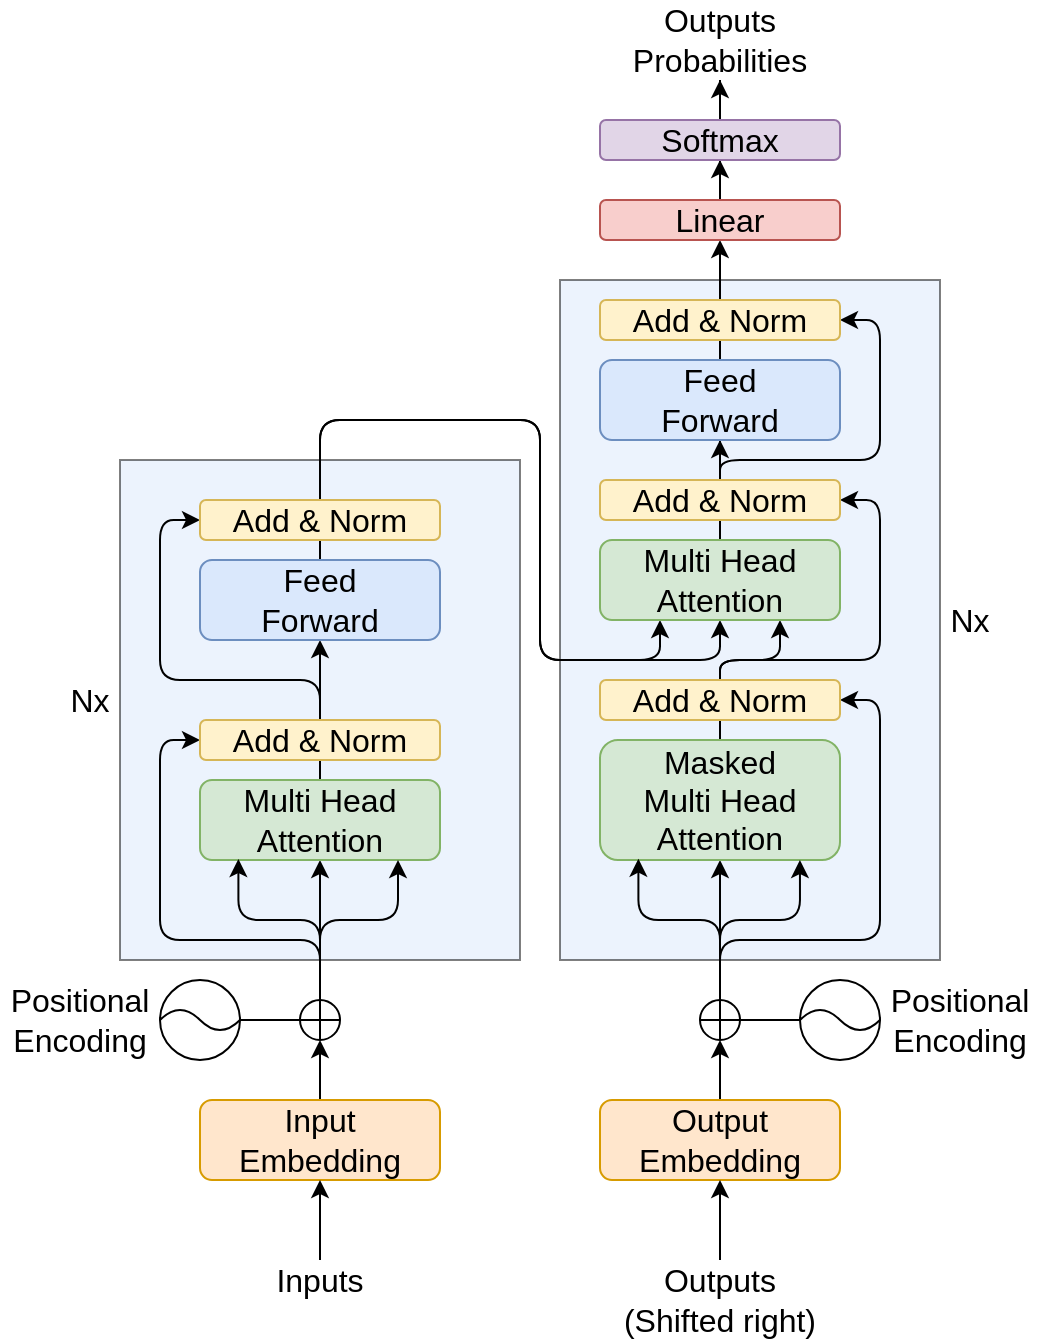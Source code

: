 <mxfile version="28.1.1">
  <diagram name="Page-1" id="ps0KP391LS-fetbrkxqi">
    <mxGraphModel dx="867" dy="1568" grid="1" gridSize="10" guides="1" tooltips="1" connect="1" arrows="1" fold="1" page="1" pageScale="1" pageWidth="850" pageHeight="1100" math="0" shadow="0">
      <root>
        <mxCell id="0" />
        <mxCell id="1" parent="0" />
        <mxCell id="hlyBN0UT4tkxUrIXFMqf-16" style="edgeStyle=orthogonalEdgeStyle;rounded=0;orthogonalLoop=1;jettySize=auto;html=1;entryX=0.5;entryY=1;entryDx=0;entryDy=0;" edge="1" parent="1" source="hlyBN0UT4tkxUrIXFMqf-1" target="hlyBN0UT4tkxUrIXFMqf-7">
          <mxGeometry relative="1" as="geometry" />
        </mxCell>
        <mxCell id="hlyBN0UT4tkxUrIXFMqf-1" value="&lt;font style=&quot;font-size: 16px;&quot;&gt;Input Embedding&lt;/font&gt;" style="rounded=1;whiteSpace=wrap;html=1;fillColor=#ffe6cc;strokeColor=#d79b00;" vertex="1" parent="1">
          <mxGeometry x="160" y="400" width="120" height="40" as="geometry" />
        </mxCell>
        <mxCell id="hlyBN0UT4tkxUrIXFMqf-17" style="edgeStyle=orthogonalEdgeStyle;rounded=0;orthogonalLoop=1;jettySize=auto;html=1;entryX=0.5;entryY=1;entryDx=0;entryDy=0;" edge="1" parent="1" source="hlyBN0UT4tkxUrIXFMqf-2" target="hlyBN0UT4tkxUrIXFMqf-10">
          <mxGeometry relative="1" as="geometry" />
        </mxCell>
        <mxCell id="hlyBN0UT4tkxUrIXFMqf-36" value="" style="rounded=0;whiteSpace=wrap;html=1;opacity=50;glass=0;shadow=0;fillColor=#dae8fc;strokeColor=#000000;" vertex="1" parent="1">
          <mxGeometry x="120" y="80" width="200" height="250" as="geometry" />
        </mxCell>
        <mxCell id="hlyBN0UT4tkxUrIXFMqf-2" value="&lt;font style=&quot;font-size: 16px;&quot;&gt;Output Embedding&lt;/font&gt;" style="rounded=1;whiteSpace=wrap;html=1;fillColor=#ffe6cc;strokeColor=#d79b00;" vertex="1" parent="1">
          <mxGeometry x="360" y="400" width="120" height="40" as="geometry" />
        </mxCell>
        <mxCell id="hlyBN0UT4tkxUrIXFMqf-5" style="edgeStyle=orthogonalEdgeStyle;rounded=0;orthogonalLoop=1;jettySize=auto;html=1;entryX=0.5;entryY=1;entryDx=0;entryDy=0;" edge="1" parent="1" source="hlyBN0UT4tkxUrIXFMqf-3" target="hlyBN0UT4tkxUrIXFMqf-1">
          <mxGeometry relative="1" as="geometry" />
        </mxCell>
        <mxCell id="hlyBN0UT4tkxUrIXFMqf-3" value="&lt;font style=&quot;font-size: 16px;&quot;&gt;Inputs&lt;/font&gt;" style="text;html=1;align=center;verticalAlign=middle;whiteSpace=wrap;rounded=0;" vertex="1" parent="1">
          <mxGeometry x="190" y="480" width="60" height="20" as="geometry" />
        </mxCell>
        <mxCell id="hlyBN0UT4tkxUrIXFMqf-59" value="" style="rounded=0;whiteSpace=wrap;html=1;opacity=50;glass=0;shadow=0;fillColor=#dae8fc;strokeColor=#000000;" vertex="1" parent="1">
          <mxGeometry x="340" y="-10" width="190" height="340" as="geometry" />
        </mxCell>
        <mxCell id="hlyBN0UT4tkxUrIXFMqf-6" style="edgeStyle=orthogonalEdgeStyle;rounded=0;orthogonalLoop=1;jettySize=auto;html=1;entryX=0.5;entryY=1;entryDx=0;entryDy=0;" edge="1" parent="1" source="hlyBN0UT4tkxUrIXFMqf-4" target="hlyBN0UT4tkxUrIXFMqf-2">
          <mxGeometry relative="1" as="geometry" />
        </mxCell>
        <mxCell id="hlyBN0UT4tkxUrIXFMqf-4" value="&lt;span style=&quot;font-size: 16px;&quot;&gt;Outputs&lt;/span&gt;&lt;div&gt;&lt;span style=&quot;font-size: 16px;&quot;&gt;(Shifted right)&lt;/span&gt;&lt;/div&gt;" style="text;html=1;align=center;verticalAlign=middle;whiteSpace=wrap;rounded=0;" vertex="1" parent="1">
          <mxGeometry x="360" y="480" width="120" height="40" as="geometry" />
        </mxCell>
        <mxCell id="hlyBN0UT4tkxUrIXFMqf-26" style="edgeStyle=orthogonalEdgeStyle;rounded=1;orthogonalLoop=1;jettySize=auto;html=1;entryX=0.5;entryY=1;entryDx=0;entryDy=0;curved=0;" edge="1" parent="1" source="hlyBN0UT4tkxUrIXFMqf-7" target="hlyBN0UT4tkxUrIXFMqf-22">
          <mxGeometry relative="1" as="geometry" />
        </mxCell>
        <mxCell id="hlyBN0UT4tkxUrIXFMqf-45" style="edgeStyle=orthogonalEdgeStyle;rounded=1;orthogonalLoop=1;jettySize=auto;html=1;entryX=0;entryY=0.5;entryDx=0;entryDy=0;curved=0;" edge="1" parent="1" source="hlyBN0UT4tkxUrIXFMqf-7" target="hlyBN0UT4tkxUrIXFMqf-23">
          <mxGeometry relative="1" as="geometry">
            <Array as="points">
              <mxPoint x="220" y="320" />
              <mxPoint x="140" y="320" />
              <mxPoint x="140" y="220" />
            </Array>
          </mxGeometry>
        </mxCell>
        <mxCell id="hlyBN0UT4tkxUrIXFMqf-7" value="" style="shape=orEllipse;perimeter=ellipsePerimeter;whiteSpace=wrap;html=1;backgroundOutline=1;" vertex="1" parent="1">
          <mxGeometry x="210" y="350" width="20" height="20" as="geometry" />
        </mxCell>
        <mxCell id="hlyBN0UT4tkxUrIXFMqf-39" style="edgeStyle=orthogonalEdgeStyle;rounded=1;orthogonalLoop=1;jettySize=auto;html=1;entryX=0.5;entryY=1;entryDx=0;entryDy=0;curved=0;" edge="1" parent="1" source="hlyBN0UT4tkxUrIXFMqf-10" target="hlyBN0UT4tkxUrIXFMqf-37">
          <mxGeometry relative="1" as="geometry" />
        </mxCell>
        <mxCell id="hlyBN0UT4tkxUrIXFMqf-49" style="edgeStyle=orthogonalEdgeStyle;rounded=1;orthogonalLoop=1;jettySize=auto;html=1;entryX=1;entryY=0.5;entryDx=0;entryDy=0;curved=0;" edge="1" parent="1" source="hlyBN0UT4tkxUrIXFMqf-10" target="hlyBN0UT4tkxUrIXFMqf-46">
          <mxGeometry relative="1" as="geometry">
            <Array as="points">
              <mxPoint x="420" y="320" />
              <mxPoint x="500" y="320" />
              <mxPoint x="500" y="200" />
            </Array>
          </mxGeometry>
        </mxCell>
        <mxCell id="hlyBN0UT4tkxUrIXFMqf-10" value="" style="shape=orEllipse;perimeter=ellipsePerimeter;whiteSpace=wrap;html=1;backgroundOutline=1;" vertex="1" parent="1">
          <mxGeometry x="410" y="350" width="20" height="20" as="geometry" />
        </mxCell>
        <mxCell id="hlyBN0UT4tkxUrIXFMqf-18" style="edgeStyle=orthogonalEdgeStyle;rounded=0;orthogonalLoop=1;jettySize=auto;html=1;entryX=0;entryY=0.5;entryDx=0;entryDy=0;endArrow=none;endFill=0;" edge="1" parent="1" source="hlyBN0UT4tkxUrIXFMqf-11" target="hlyBN0UT4tkxUrIXFMqf-7">
          <mxGeometry relative="1" as="geometry" />
        </mxCell>
        <mxCell id="hlyBN0UT4tkxUrIXFMqf-11" value="" style="ellipse;whiteSpace=wrap;html=1;aspect=fixed;" vertex="1" parent="1">
          <mxGeometry x="140" y="340" width="40" height="40" as="geometry" />
        </mxCell>
        <mxCell id="hlyBN0UT4tkxUrIXFMqf-19" style="edgeStyle=orthogonalEdgeStyle;rounded=0;orthogonalLoop=1;jettySize=auto;html=1;entryX=1;entryY=0.5;entryDx=0;entryDy=0;endArrow=none;endFill=0;" edge="1" parent="1" source="hlyBN0UT4tkxUrIXFMqf-12" target="hlyBN0UT4tkxUrIXFMqf-10">
          <mxGeometry relative="1" as="geometry" />
        </mxCell>
        <mxCell id="hlyBN0UT4tkxUrIXFMqf-12" value="" style="ellipse;whiteSpace=wrap;html=1;aspect=fixed;" vertex="1" parent="1">
          <mxGeometry x="460" y="340" width="40" height="40" as="geometry" />
        </mxCell>
        <mxCell id="hlyBN0UT4tkxUrIXFMqf-14" value="" style="endArrow=none;html=1;rounded=0;exitX=0;exitY=0.5;exitDx=0;exitDy=0;entryX=1;entryY=0.5;entryDx=0;entryDy=0;curved=1;" edge="1" parent="1" source="hlyBN0UT4tkxUrIXFMqf-11" target="hlyBN0UT4tkxUrIXFMqf-11">
          <mxGeometry width="50" height="50" relative="1" as="geometry">
            <mxPoint x="400" y="350" as="sourcePoint" />
            <mxPoint x="450" y="300" as="targetPoint" />
            <Array as="points">
              <mxPoint x="150" y="350" />
              <mxPoint x="170" y="370" />
            </Array>
          </mxGeometry>
        </mxCell>
        <mxCell id="hlyBN0UT4tkxUrIXFMqf-15" value="" style="endArrow=none;html=1;rounded=0;exitX=0;exitY=0.5;exitDx=0;exitDy=0;entryX=1;entryY=0.5;entryDx=0;entryDy=0;curved=1;" edge="1" parent="1">
          <mxGeometry width="50" height="50" relative="1" as="geometry">
            <mxPoint x="460" y="360" as="sourcePoint" />
            <mxPoint x="500" y="360" as="targetPoint" />
            <Array as="points">
              <mxPoint x="470" y="350" />
              <mxPoint x="490" y="370" />
            </Array>
          </mxGeometry>
        </mxCell>
        <mxCell id="hlyBN0UT4tkxUrIXFMqf-20" value="&lt;font style=&quot;font-size: 16px;&quot;&gt;Positional Encoding&lt;/font&gt;" style="text;html=1;align=center;verticalAlign=middle;whiteSpace=wrap;rounded=0;" vertex="1" parent="1">
          <mxGeometry x="60" y="345" width="80" height="30" as="geometry" />
        </mxCell>
        <mxCell id="hlyBN0UT4tkxUrIXFMqf-21" value="&lt;font style=&quot;font-size: 16px;&quot;&gt;Positional Encoding&lt;/font&gt;" style="text;html=1;align=center;verticalAlign=middle;whiteSpace=wrap;rounded=0;" vertex="1" parent="1">
          <mxGeometry x="500" y="345" width="80" height="30" as="geometry" />
        </mxCell>
        <mxCell id="hlyBN0UT4tkxUrIXFMqf-32" style="edgeStyle=orthogonalEdgeStyle;rounded=0;orthogonalLoop=1;jettySize=auto;html=1;exitX=0.5;exitY=0;exitDx=0;exitDy=0;entryX=0.5;entryY=1;entryDx=0;entryDy=0;endArrow=none;endFill=0;" edge="1" parent="1" source="hlyBN0UT4tkxUrIXFMqf-22" target="hlyBN0UT4tkxUrIXFMqf-23">
          <mxGeometry relative="1" as="geometry" />
        </mxCell>
        <mxCell id="hlyBN0UT4tkxUrIXFMqf-22" value="&lt;font style=&quot;font-size: 16px;&quot;&gt;Multi Head&lt;br&gt;Attention&lt;/font&gt;" style="rounded=1;whiteSpace=wrap;html=1;fillColor=#d5e8d4;strokeColor=#82b366;" vertex="1" parent="1">
          <mxGeometry x="160" y="240" width="120" height="40" as="geometry" />
        </mxCell>
        <mxCell id="hlyBN0UT4tkxUrIXFMqf-33" style="edgeStyle=orthogonalEdgeStyle;rounded=0;orthogonalLoop=1;jettySize=auto;html=1;entryX=0.5;entryY=1;entryDx=0;entryDy=0;" edge="1" parent="1" source="hlyBN0UT4tkxUrIXFMqf-23" target="hlyBN0UT4tkxUrIXFMqf-24">
          <mxGeometry relative="1" as="geometry" />
        </mxCell>
        <mxCell id="hlyBN0UT4tkxUrIXFMqf-71" style="edgeStyle=orthogonalEdgeStyle;rounded=1;orthogonalLoop=1;jettySize=auto;html=1;entryX=0;entryY=0.5;entryDx=0;entryDy=0;curved=0;" edge="1" parent="1" source="hlyBN0UT4tkxUrIXFMqf-23" target="hlyBN0UT4tkxUrIXFMqf-25">
          <mxGeometry relative="1" as="geometry">
            <Array as="points">
              <mxPoint x="220" y="190" />
              <mxPoint x="140" y="190" />
              <mxPoint x="140" y="110" />
            </Array>
          </mxGeometry>
        </mxCell>
        <mxCell id="hlyBN0UT4tkxUrIXFMqf-23" value="&lt;span style=&quot;font-size: 16px;&quot;&gt;Add &amp;amp; Norm&lt;/span&gt;" style="rounded=1;whiteSpace=wrap;html=1;fillColor=#fff2cc;strokeColor=#d6b656;" vertex="1" parent="1">
          <mxGeometry x="160" y="210" width="120" height="20" as="geometry" />
        </mxCell>
        <mxCell id="hlyBN0UT4tkxUrIXFMqf-35" style="edgeStyle=orthogonalEdgeStyle;rounded=0;orthogonalLoop=1;jettySize=auto;html=1;exitX=0.5;exitY=0;exitDx=0;exitDy=0;entryX=0.5;entryY=1;entryDx=0;entryDy=0;endArrow=none;endFill=0;" edge="1" parent="1" source="hlyBN0UT4tkxUrIXFMqf-24" target="hlyBN0UT4tkxUrIXFMqf-25">
          <mxGeometry relative="1" as="geometry" />
        </mxCell>
        <mxCell id="hlyBN0UT4tkxUrIXFMqf-24" value="&lt;span style=&quot;font-size: 16px;&quot;&gt;Feed&lt;br&gt;Forward&lt;/span&gt;" style="rounded=1;whiteSpace=wrap;html=1;fillColor=#dae8fc;strokeColor=#6c8ebf;" vertex="1" parent="1">
          <mxGeometry x="160" y="130" width="120" height="40" as="geometry" />
        </mxCell>
        <mxCell id="hlyBN0UT4tkxUrIXFMqf-53" style="edgeStyle=orthogonalEdgeStyle;rounded=1;orthogonalLoop=1;jettySize=auto;html=1;entryX=0.25;entryY=1;entryDx=0;entryDy=0;curved=0;" edge="1" parent="1" source="hlyBN0UT4tkxUrIXFMqf-25" target="hlyBN0UT4tkxUrIXFMqf-50">
          <mxGeometry relative="1" as="geometry">
            <Array as="points">
              <mxPoint x="220" y="60" />
              <mxPoint x="330" y="60" />
              <mxPoint x="330" y="180" />
              <mxPoint x="390" y="180" />
            </Array>
          </mxGeometry>
        </mxCell>
        <mxCell id="hlyBN0UT4tkxUrIXFMqf-54" style="edgeStyle=orthogonalEdgeStyle;rounded=1;orthogonalLoop=1;jettySize=auto;html=1;entryX=0.5;entryY=1;entryDx=0;entryDy=0;curved=0;" edge="1" parent="1" target="hlyBN0UT4tkxUrIXFMqf-50">
          <mxGeometry relative="1" as="geometry">
            <mxPoint x="220" y="100" as="sourcePoint" />
            <Array as="points">
              <mxPoint x="220" y="60" />
              <mxPoint x="330" y="60" />
              <mxPoint x="330" y="180" />
              <mxPoint x="420" y="180" />
            </Array>
          </mxGeometry>
        </mxCell>
        <mxCell id="hlyBN0UT4tkxUrIXFMqf-25" value="&lt;span style=&quot;font-size: 16px;&quot;&gt;Add &amp;amp; Norm&lt;/span&gt;" style="rounded=1;whiteSpace=wrap;html=1;fillColor=#fff2cc;strokeColor=#d6b656;" vertex="1" parent="1">
          <mxGeometry x="160" y="100" width="120" height="20" as="geometry" />
        </mxCell>
        <mxCell id="hlyBN0UT4tkxUrIXFMqf-29" style="edgeStyle=orthogonalEdgeStyle;rounded=1;orthogonalLoop=1;jettySize=auto;html=1;curved=0;" edge="1" parent="1" source="hlyBN0UT4tkxUrIXFMqf-7">
          <mxGeometry relative="1" as="geometry">
            <mxPoint x="259" y="280" as="targetPoint" />
            <Array as="points">
              <mxPoint x="220" y="310" />
              <mxPoint x="259" y="310" />
            </Array>
          </mxGeometry>
        </mxCell>
        <mxCell id="hlyBN0UT4tkxUrIXFMqf-30" style="edgeStyle=orthogonalEdgeStyle;rounded=1;orthogonalLoop=1;jettySize=auto;html=1;entryX=0.16;entryY=0.988;entryDx=0;entryDy=0;entryPerimeter=0;curved=0;" edge="1" parent="1" source="hlyBN0UT4tkxUrIXFMqf-7" target="hlyBN0UT4tkxUrIXFMqf-22">
          <mxGeometry relative="1" as="geometry">
            <Array as="points">
              <mxPoint x="220" y="310" />
              <mxPoint x="179" y="310" />
            </Array>
          </mxGeometry>
        </mxCell>
        <mxCell id="hlyBN0UT4tkxUrIXFMqf-48" style="edgeStyle=orthogonalEdgeStyle;rounded=0;orthogonalLoop=1;jettySize=auto;html=1;entryX=0.5;entryY=1;entryDx=0;entryDy=0;endArrow=none;endFill=0;" edge="1" parent="1" source="hlyBN0UT4tkxUrIXFMqf-37" target="hlyBN0UT4tkxUrIXFMqf-46">
          <mxGeometry relative="1" as="geometry" />
        </mxCell>
        <mxCell id="hlyBN0UT4tkxUrIXFMqf-37" value="&lt;font style=&quot;font-size: 16px;&quot;&gt;Masked&lt;br&gt;Multi Head&lt;br&gt;Attention&lt;/font&gt;" style="rounded=1;whiteSpace=wrap;html=1;fillColor=#d5e8d4;strokeColor=#82b366;" vertex="1" parent="1">
          <mxGeometry x="360" y="220" width="120" height="60" as="geometry" />
        </mxCell>
        <mxCell id="hlyBN0UT4tkxUrIXFMqf-42" style="edgeStyle=orthogonalEdgeStyle;rounded=1;orthogonalLoop=1;jettySize=auto;html=1;entryX=0.16;entryY=0.989;entryDx=0;entryDy=0;entryPerimeter=0;curved=0;" edge="1" parent="1" source="hlyBN0UT4tkxUrIXFMqf-10" target="hlyBN0UT4tkxUrIXFMqf-37">
          <mxGeometry relative="1" as="geometry">
            <Array as="points">
              <mxPoint x="420" y="310" />
              <mxPoint x="379" y="310" />
            </Array>
          </mxGeometry>
        </mxCell>
        <mxCell id="hlyBN0UT4tkxUrIXFMqf-43" style="edgeStyle=orthogonalEdgeStyle;rounded=1;orthogonalLoop=1;jettySize=auto;html=1;entryX=0.833;entryY=1;entryDx=0;entryDy=0;entryPerimeter=0;curved=0;" edge="1" parent="1" source="hlyBN0UT4tkxUrIXFMqf-10" target="hlyBN0UT4tkxUrIXFMqf-37">
          <mxGeometry relative="1" as="geometry">
            <Array as="points">
              <mxPoint x="420" y="310" />
              <mxPoint x="460" y="310" />
            </Array>
          </mxGeometry>
        </mxCell>
        <mxCell id="hlyBN0UT4tkxUrIXFMqf-52" style="edgeStyle=orthogonalEdgeStyle;rounded=1;orthogonalLoop=1;jettySize=auto;html=1;entryX=0.75;entryY=1;entryDx=0;entryDy=0;curved=0;" edge="1" parent="1" source="hlyBN0UT4tkxUrIXFMqf-46" target="hlyBN0UT4tkxUrIXFMqf-50">
          <mxGeometry relative="1" as="geometry">
            <Array as="points">
              <mxPoint x="420" y="180" />
              <mxPoint x="450" y="180" />
            </Array>
          </mxGeometry>
        </mxCell>
        <mxCell id="hlyBN0UT4tkxUrIXFMqf-58" style="edgeStyle=orthogonalEdgeStyle;rounded=1;orthogonalLoop=1;jettySize=auto;html=1;entryX=1;entryY=0.5;entryDx=0;entryDy=0;curved=0;" edge="1" parent="1" source="hlyBN0UT4tkxUrIXFMqf-46" target="hlyBN0UT4tkxUrIXFMqf-51">
          <mxGeometry relative="1" as="geometry">
            <Array as="points">
              <mxPoint x="420" y="180" />
              <mxPoint x="500" y="180" />
              <mxPoint x="500" y="100" />
            </Array>
          </mxGeometry>
        </mxCell>
        <mxCell id="hlyBN0UT4tkxUrIXFMqf-46" value="&lt;span style=&quot;font-size: 16px;&quot;&gt;Add &amp;amp; Norm&lt;/span&gt;" style="rounded=1;whiteSpace=wrap;html=1;fillColor=#fff2cc;strokeColor=#d6b656;" vertex="1" parent="1">
          <mxGeometry x="360" y="190" width="120" height="20" as="geometry" />
        </mxCell>
        <mxCell id="hlyBN0UT4tkxUrIXFMqf-55" style="edgeStyle=orthogonalEdgeStyle;rounded=0;orthogonalLoop=1;jettySize=auto;html=1;entryX=0.5;entryY=1;entryDx=0;entryDy=0;endArrow=none;endFill=0;" edge="1" parent="1" source="hlyBN0UT4tkxUrIXFMqf-50" target="hlyBN0UT4tkxUrIXFMqf-51">
          <mxGeometry relative="1" as="geometry" />
        </mxCell>
        <mxCell id="hlyBN0UT4tkxUrIXFMqf-50" value="&lt;font style=&quot;font-size: 16px;&quot;&gt;Multi Head&lt;br&gt;Attention&lt;/font&gt;" style="rounded=1;whiteSpace=wrap;html=1;fillColor=#d5e8d4;strokeColor=#82b366;" vertex="1" parent="1">
          <mxGeometry x="360" y="120" width="120" height="40" as="geometry" />
        </mxCell>
        <mxCell id="hlyBN0UT4tkxUrIXFMqf-60" style="edgeStyle=orthogonalEdgeStyle;rounded=0;orthogonalLoop=1;jettySize=auto;html=1;entryX=0.5;entryY=1;entryDx=0;entryDy=0;" edge="1" parent="1" source="hlyBN0UT4tkxUrIXFMqf-51" target="hlyBN0UT4tkxUrIXFMqf-56">
          <mxGeometry relative="1" as="geometry" />
        </mxCell>
        <mxCell id="hlyBN0UT4tkxUrIXFMqf-61" style="edgeStyle=orthogonalEdgeStyle;rounded=1;orthogonalLoop=1;jettySize=auto;html=1;entryX=1;entryY=0.5;entryDx=0;entryDy=0;curved=0;" edge="1" parent="1" source="hlyBN0UT4tkxUrIXFMqf-51" target="hlyBN0UT4tkxUrIXFMqf-57">
          <mxGeometry relative="1" as="geometry">
            <Array as="points">
              <mxPoint x="420" y="80" />
              <mxPoint x="500" y="80" />
              <mxPoint x="500" y="10" />
            </Array>
          </mxGeometry>
        </mxCell>
        <mxCell id="hlyBN0UT4tkxUrIXFMqf-51" value="&lt;span style=&quot;font-size: 16px;&quot;&gt;Add &amp;amp; Norm&lt;/span&gt;" style="rounded=1;whiteSpace=wrap;html=1;fillColor=#fff2cc;strokeColor=#d6b656;" vertex="1" parent="1">
          <mxGeometry x="360" y="90" width="120" height="20" as="geometry" />
        </mxCell>
        <mxCell id="hlyBN0UT4tkxUrIXFMqf-62" style="edgeStyle=orthogonalEdgeStyle;rounded=0;orthogonalLoop=1;jettySize=auto;html=1;entryX=0.5;entryY=1;entryDx=0;entryDy=0;endArrow=none;endFill=0;" edge="1" parent="1" source="hlyBN0UT4tkxUrIXFMqf-56" target="hlyBN0UT4tkxUrIXFMqf-57">
          <mxGeometry relative="1" as="geometry" />
        </mxCell>
        <mxCell id="hlyBN0UT4tkxUrIXFMqf-56" value="&lt;span style=&quot;font-size: 16px;&quot;&gt;Feed&lt;br&gt;Forward&lt;/span&gt;" style="rounded=1;whiteSpace=wrap;html=1;fillColor=#dae8fc;strokeColor=#6c8ebf;" vertex="1" parent="1">
          <mxGeometry x="360" y="30" width="120" height="40" as="geometry" />
        </mxCell>
        <mxCell id="hlyBN0UT4tkxUrIXFMqf-66" style="edgeStyle=orthogonalEdgeStyle;rounded=0;orthogonalLoop=1;jettySize=auto;html=1;entryX=0.5;entryY=1;entryDx=0;entryDy=0;" edge="1" parent="1" source="hlyBN0UT4tkxUrIXFMqf-57" target="hlyBN0UT4tkxUrIXFMqf-63">
          <mxGeometry relative="1" as="geometry" />
        </mxCell>
        <mxCell id="hlyBN0UT4tkxUrIXFMqf-57" value="&lt;span style=&quot;font-size: 16px;&quot;&gt;Add &amp;amp; Norm&lt;/span&gt;" style="rounded=1;whiteSpace=wrap;html=1;fillColor=#fff2cc;strokeColor=#d6b656;" vertex="1" parent="1">
          <mxGeometry x="360" width="120" height="20" as="geometry" />
        </mxCell>
        <mxCell id="hlyBN0UT4tkxUrIXFMqf-67" style="edgeStyle=orthogonalEdgeStyle;rounded=0;orthogonalLoop=1;jettySize=auto;html=1;entryX=0.5;entryY=1;entryDx=0;entryDy=0;" edge="1" parent="1" source="hlyBN0UT4tkxUrIXFMqf-63" target="hlyBN0UT4tkxUrIXFMqf-64">
          <mxGeometry relative="1" as="geometry" />
        </mxCell>
        <mxCell id="hlyBN0UT4tkxUrIXFMqf-63" value="&lt;span style=&quot;font-size: 16px;&quot;&gt;Linear&lt;/span&gt;" style="rounded=1;whiteSpace=wrap;html=1;fillColor=#f8cecc;strokeColor=#b85450;" vertex="1" parent="1">
          <mxGeometry x="360" y="-50" width="120" height="20" as="geometry" />
        </mxCell>
        <mxCell id="hlyBN0UT4tkxUrIXFMqf-68" style="edgeStyle=orthogonalEdgeStyle;rounded=0;orthogonalLoop=1;jettySize=auto;html=1;entryX=0.5;entryY=1;entryDx=0;entryDy=0;" edge="1" parent="1" source="hlyBN0UT4tkxUrIXFMqf-64" target="hlyBN0UT4tkxUrIXFMqf-65">
          <mxGeometry relative="1" as="geometry" />
        </mxCell>
        <mxCell id="hlyBN0UT4tkxUrIXFMqf-64" value="&lt;span style=&quot;font-size: 16px;&quot;&gt;Softmax&lt;/span&gt;" style="rounded=1;whiteSpace=wrap;html=1;fillColor=#e1d5e7;strokeColor=#9673a6;" vertex="1" parent="1">
          <mxGeometry x="360" y="-90" width="120" height="20" as="geometry" />
        </mxCell>
        <mxCell id="hlyBN0UT4tkxUrIXFMqf-65" value="&lt;span style=&quot;font-size: 16px;&quot;&gt;Outputs&lt;/span&gt;&lt;div&gt;&lt;span style=&quot;font-size: 16px;&quot;&gt;Probabilities&lt;/span&gt;&lt;/div&gt;" style="text;html=1;align=center;verticalAlign=middle;whiteSpace=wrap;rounded=0;" vertex="1" parent="1">
          <mxGeometry x="360" y="-150" width="120" height="40" as="geometry" />
        </mxCell>
        <mxCell id="hlyBN0UT4tkxUrIXFMqf-69" value="&lt;font style=&quot;font-size: 16px;&quot;&gt;Nx&lt;/font&gt;" style="text;html=1;align=center;verticalAlign=middle;whiteSpace=wrap;rounded=0;" vertex="1" parent="1">
          <mxGeometry x="90" y="185" width="30" height="30" as="geometry" />
        </mxCell>
        <mxCell id="hlyBN0UT4tkxUrIXFMqf-70" value="&lt;font style=&quot;font-size: 16px;&quot;&gt;Nx&lt;/font&gt;" style="text;html=1;align=center;verticalAlign=middle;whiteSpace=wrap;rounded=0;" vertex="1" parent="1">
          <mxGeometry x="530" y="145" width="30" height="30" as="geometry" />
        </mxCell>
      </root>
    </mxGraphModel>
  </diagram>
</mxfile>
